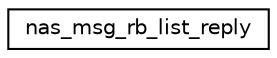 digraph "Graphical Class Hierarchy"
{
 // LATEX_PDF_SIZE
  edge [fontname="Helvetica",fontsize="10",labelfontname="Helvetica",labelfontsize="10"];
  node [fontname="Helvetica",fontsize="10",shape=record];
  rankdir="LR";
  Node0 [label="nas_msg_rb_list_reply",height=0.2,width=0.4,color="black", fillcolor="white", style="filled",URL="$structnas__msg__rb__list__reply.html",tooltip=" "];
}
